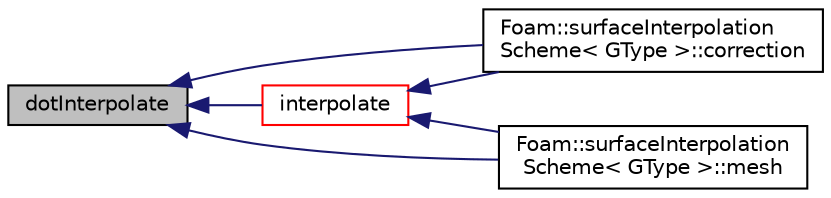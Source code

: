 digraph "dotInterpolate"
{
  bgcolor="transparent";
  edge [fontname="Helvetica",fontsize="10",labelfontname="Helvetica",labelfontsize="10"];
  node [fontname="Helvetica",fontsize="10",shape=record];
  rankdir="LR";
  Node1 [label="dotInterpolate",height=0.2,width=0.4,color="black", fillcolor="grey75", style="filled", fontcolor="black"];
  Node1 -> Node2 [dir="back",color="midnightblue",fontsize="10",style="solid",fontname="Helvetica"];
  Node2 [label="Foam::surfaceInterpolation\lScheme\< GType \>::correction",height=0.2,width=0.4,color="black",URL="$a02557.html#aad325947997e6b72bfc30d17e3a044f1",tooltip="Return the explicit correction to the face-interpolate. "];
  Node1 -> Node3 [dir="back",color="midnightblue",fontsize="10",style="solid",fontname="Helvetica"];
  Node3 [label="interpolate",height=0.2,width=0.4,color="red",URL="$a02557.html#a8dceba398ddc0c82def280a4ef7d4e42",tooltip="Return the face-interpolate of the given cell field. "];
  Node3 -> Node2 [dir="back",color="midnightblue",fontsize="10",style="solid",fontname="Helvetica"];
  Node3 -> Node4 [dir="back",color="midnightblue",fontsize="10",style="solid",fontname="Helvetica"];
  Node4 [label="Foam::surfaceInterpolation\lScheme\< GType \>::mesh",height=0.2,width=0.4,color="black",URL="$a02557.html#a9687e6999ad5ae21072ec74623f049ff",tooltip="Return mesh reference. "];
  Node1 -> Node4 [dir="back",color="midnightblue",fontsize="10",style="solid",fontname="Helvetica"];
}
